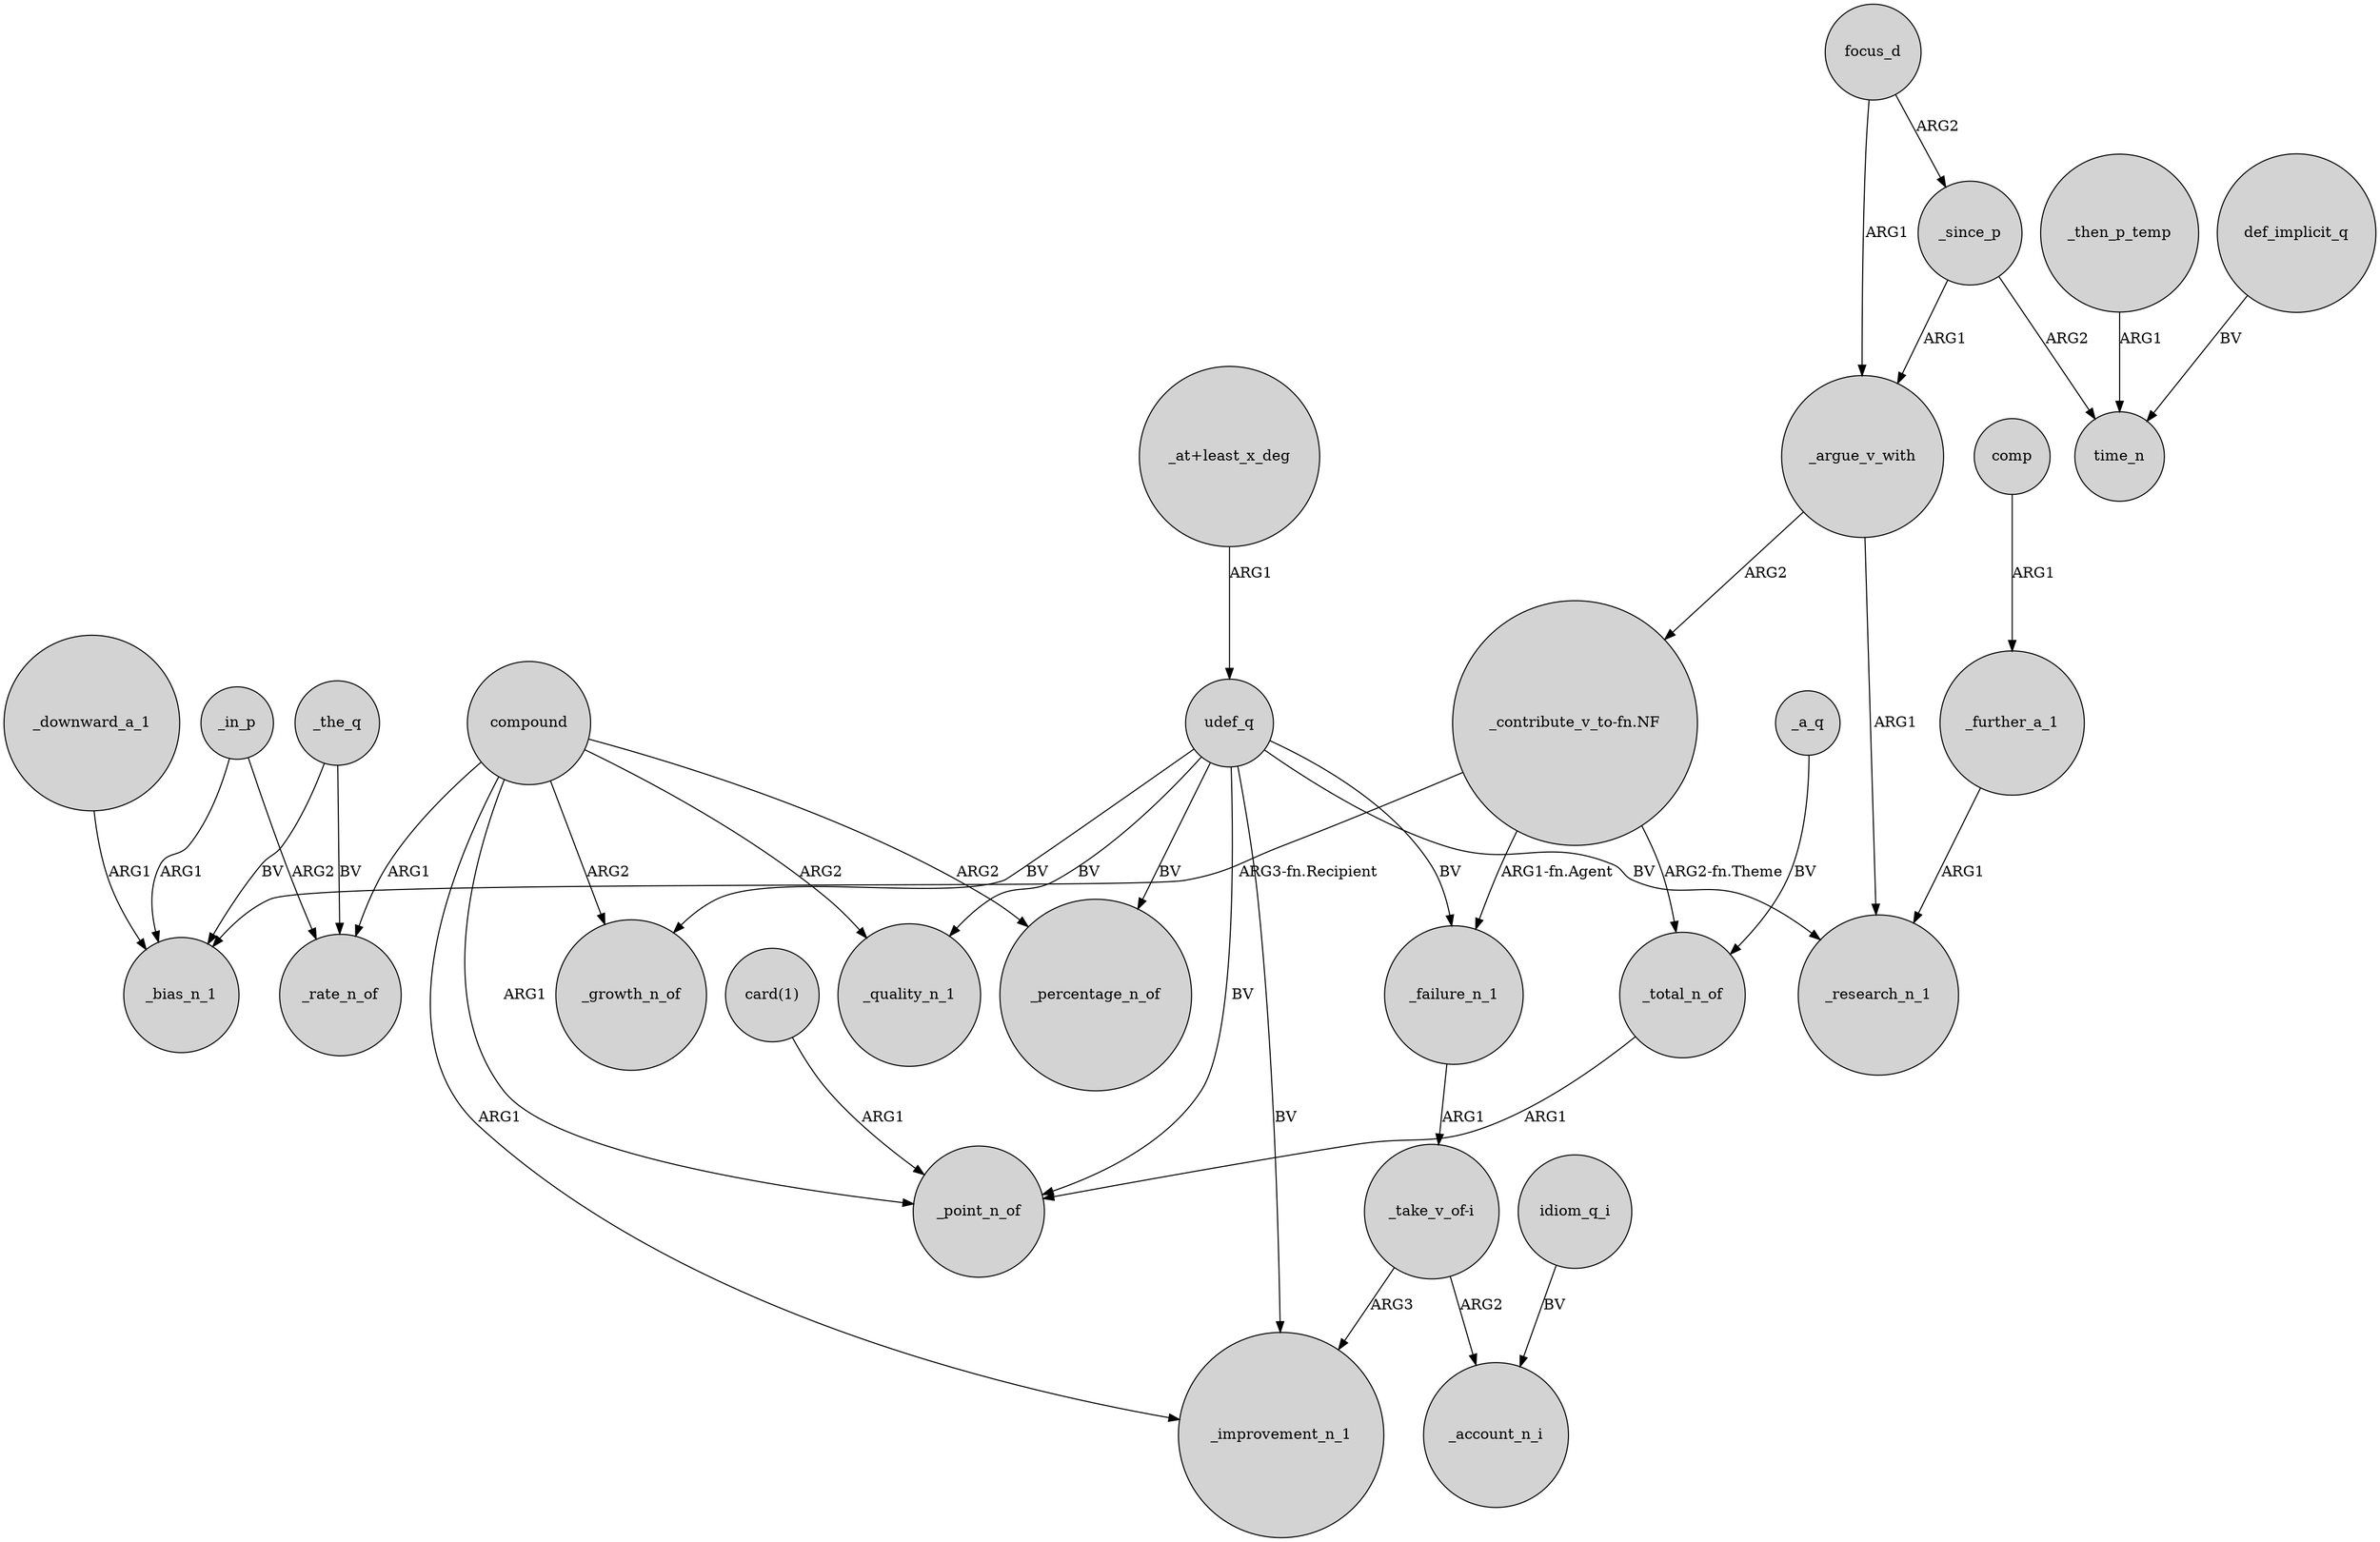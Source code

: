 digraph {
	node [shape=circle style=filled]
	focus_d -> _since_p [label=ARG2]
	udef_q -> _quality_n_1 [label=BV]
	focus_d -> _argue_v_with [label=ARG1]
	_argue_v_with -> "_contribute_v_to-fn.NF" [label=ARG2]
	_in_p -> _rate_n_of [label=ARG2]
	compound -> _percentage_n_of [label=ARG2]
	udef_q -> _research_n_1 [label=BV]
	compound -> _rate_n_of [label=ARG1]
	compound -> _quality_n_1 [label=ARG2]
	compound -> _growth_n_of [label=ARG2]
	_the_q -> _rate_n_of [label=BV]
	_then_p_temp -> time_n [label=ARG1]
	"_contribute_v_to-fn.NF" -> _bias_n_1 [label="ARG3-fn.Recipient"]
	compound -> _improvement_n_1 [label=ARG1]
	"_contribute_v_to-fn.NF" -> _total_n_of [label="ARG2-fn.Theme"]
	"_at+least_x_deg" -> udef_q [label=ARG1]
	_failure_n_1 -> "_take_v_of-i" [label=ARG1]
	compound -> _point_n_of [label=ARG1]
	_in_p -> _bias_n_1 [label=ARG1]
	_since_p -> time_n [label=ARG2]
	comp -> _further_a_1 [label=ARG1]
	"_take_v_of-i" -> _improvement_n_1 [label=ARG3]
	"card(1)" -> _point_n_of [label=ARG1]
	udef_q -> _failure_n_1 [label=BV]
	_since_p -> _argue_v_with [label=ARG1]
	idiom_q_i -> _account_n_i [label=BV]
	udef_q -> _percentage_n_of [label=BV]
	_the_q -> _bias_n_1 [label=BV]
	_a_q -> _total_n_of [label=BV]
	_further_a_1 -> _research_n_1 [label=ARG1]
	_argue_v_with -> _research_n_1 [label=ARG1]
	udef_q -> _improvement_n_1 [label=BV]
	_total_n_of -> _point_n_of [label=ARG1]
	_downward_a_1 -> _bias_n_1 [label=ARG1]
	udef_q -> _growth_n_of [label=BV]
	"_take_v_of-i" -> _account_n_i [label=ARG2]
	"_contribute_v_to-fn.NF" -> _failure_n_1 [label="ARG1-fn.Agent"]
	def_implicit_q -> time_n [label=BV]
	udef_q -> _point_n_of [label=BV]
}
